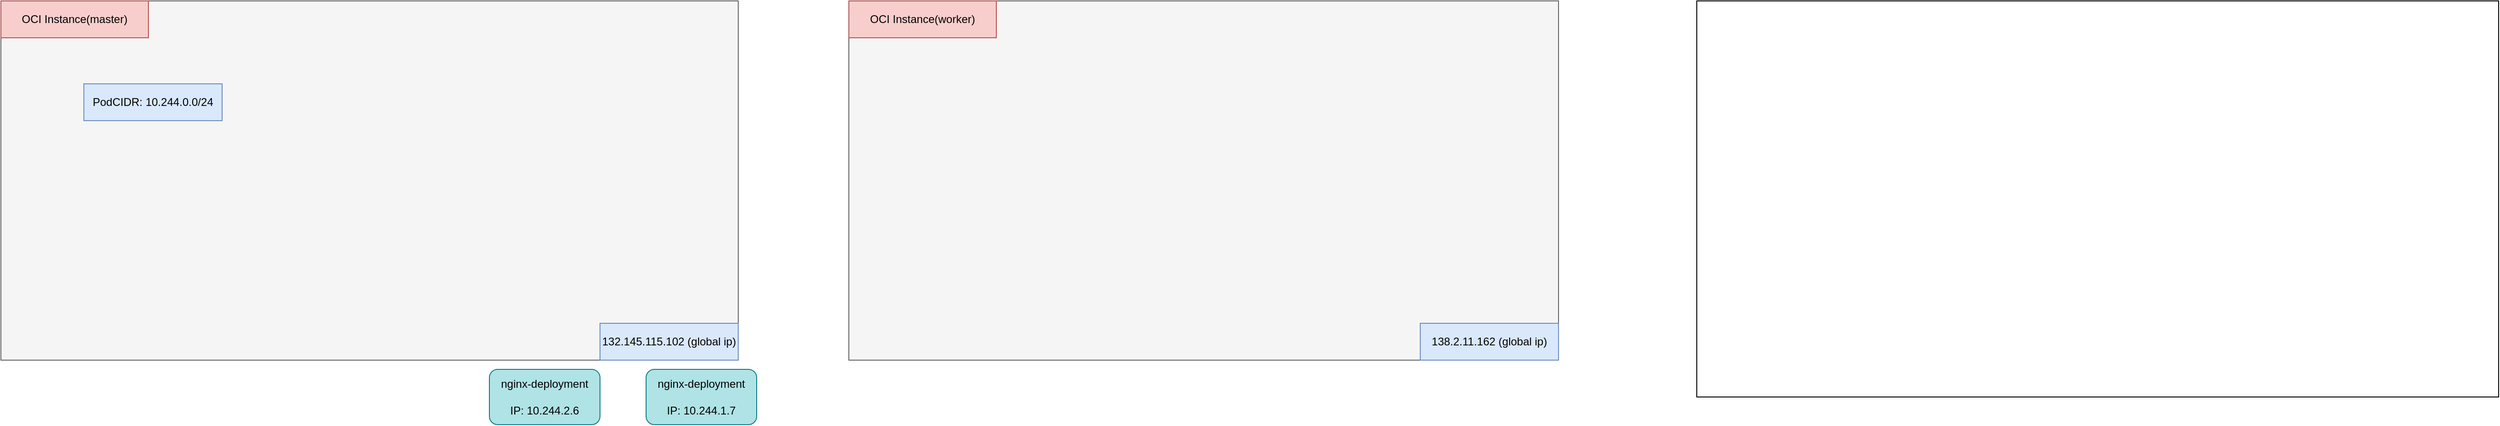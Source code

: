 <mxfile version="18.1.3" type="github">
  <diagram id="Ql5CRecb75eEknFvZxvK" name="Page-1">
    <mxGraphModel dx="1678" dy="934" grid="1" gridSize="10" guides="1" tooltips="1" connect="1" arrows="1" fold="1" page="1" pageScale="1" pageWidth="827" pageHeight="1169" math="0" shadow="0">
      <root>
        <mxCell id="0" />
        <mxCell id="1" parent="0" />
        <mxCell id="-8ibLIVT_JhwrJ3g7hJs-1" value="" style="rounded=0;whiteSpace=wrap;html=1;fillColor=#f5f5f5;fontColor=#333333;strokeColor=#666666;" vertex="1" parent="1">
          <mxGeometry x="350" y="380" width="800" height="390" as="geometry" />
        </mxCell>
        <mxCell id="-8ibLIVT_JhwrJ3g7hJs-4" value="132.145.115.102 (global ip)" style="rounded=0;whiteSpace=wrap;html=1;fillColor=#dae8fc;strokeColor=#6c8ebf;" vertex="1" parent="1">
          <mxGeometry x="1000" y="730" width="150" height="40" as="geometry" />
        </mxCell>
        <mxCell id="-8ibLIVT_JhwrJ3g7hJs-5" value="OCI Instance(master)" style="rounded=0;whiteSpace=wrap;html=1;fillColor=#f8cecc;strokeColor=#b85450;" vertex="1" parent="1">
          <mxGeometry x="350" y="380" width="160" height="40" as="geometry" />
        </mxCell>
        <mxCell id="-8ibLIVT_JhwrJ3g7hJs-6" value="" style="rounded=0;whiteSpace=wrap;html=1;fillColor=#f5f5f5;fontColor=#333333;strokeColor=#666666;" vertex="1" parent="1">
          <mxGeometry x="1270" y="380" width="770" height="390" as="geometry" />
        </mxCell>
        <mxCell id="-8ibLIVT_JhwrJ3g7hJs-7" value="" style="rounded=0;whiteSpace=wrap;html=1;" vertex="1" parent="1">
          <mxGeometry x="2190" y="380" width="870" height="430" as="geometry" />
        </mxCell>
        <mxCell id="-8ibLIVT_JhwrJ3g7hJs-9" value="PodCIDR:&amp;nbsp;10.244.0.0/24" style="rounded=0;whiteSpace=wrap;html=1;fillColor=#dae8fc;strokeColor=#6c8ebf;" vertex="1" parent="1">
          <mxGeometry x="440" y="470" width="150" height="40" as="geometry" />
        </mxCell>
        <mxCell id="-8ibLIVT_JhwrJ3g7hJs-11" value="138.2.11.162 (global ip)" style="rounded=0;whiteSpace=wrap;html=1;fillColor=#dae8fc;strokeColor=#6c8ebf;" vertex="1" parent="1">
          <mxGeometry x="1890" y="730" width="150" height="40" as="geometry" />
        </mxCell>
        <mxCell id="-8ibLIVT_JhwrJ3g7hJs-13" value="OCI Instance(worker)" style="rounded=0;whiteSpace=wrap;html=1;fillColor=#f8cecc;strokeColor=#b85450;" vertex="1" parent="1">
          <mxGeometry x="1270" y="380" width="160" height="40" as="geometry" />
        </mxCell>
        <mxCell id="-8ibLIVT_JhwrJ3g7hJs-14" value="nginx-deployment&lt;br&gt;&lt;br&gt;IP: 10.244.2.6" style="rounded=1;whiteSpace=wrap;html=1;fillColor=#b0e3e6;strokeColor=#0e8088;" vertex="1" parent="1">
          <mxGeometry x="880" y="780" width="120" height="60" as="geometry" />
        </mxCell>
        <mxCell id="-8ibLIVT_JhwrJ3g7hJs-15" value="nginx-deployment&lt;br&gt;&lt;br&gt;IP: 10.244.1.7" style="rounded=1;whiteSpace=wrap;html=1;fillColor=#b0e3e6;strokeColor=#0e8088;" vertex="1" parent="1">
          <mxGeometry x="1050" y="780" width="120" height="60" as="geometry" />
        </mxCell>
      </root>
    </mxGraphModel>
  </diagram>
</mxfile>
